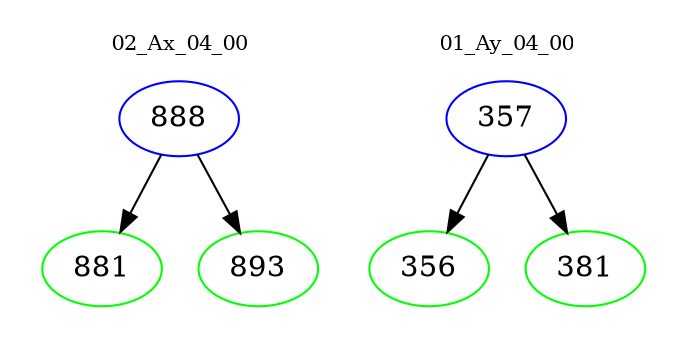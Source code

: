 digraph{
subgraph cluster_0 {
color = white
label = "02_Ax_04_00";
fontsize=10;
T0_888 [label="888", color="blue"]
T0_888 -> T0_881 [color="black"]
T0_881 [label="881", color="green"]
T0_888 -> T0_893 [color="black"]
T0_893 [label="893", color="green"]
}
subgraph cluster_1 {
color = white
label = "01_Ay_04_00";
fontsize=10;
T1_357 [label="357", color="blue"]
T1_357 -> T1_356 [color="black"]
T1_356 [label="356", color="green"]
T1_357 -> T1_381 [color="black"]
T1_381 [label="381", color="green"]
}
}
